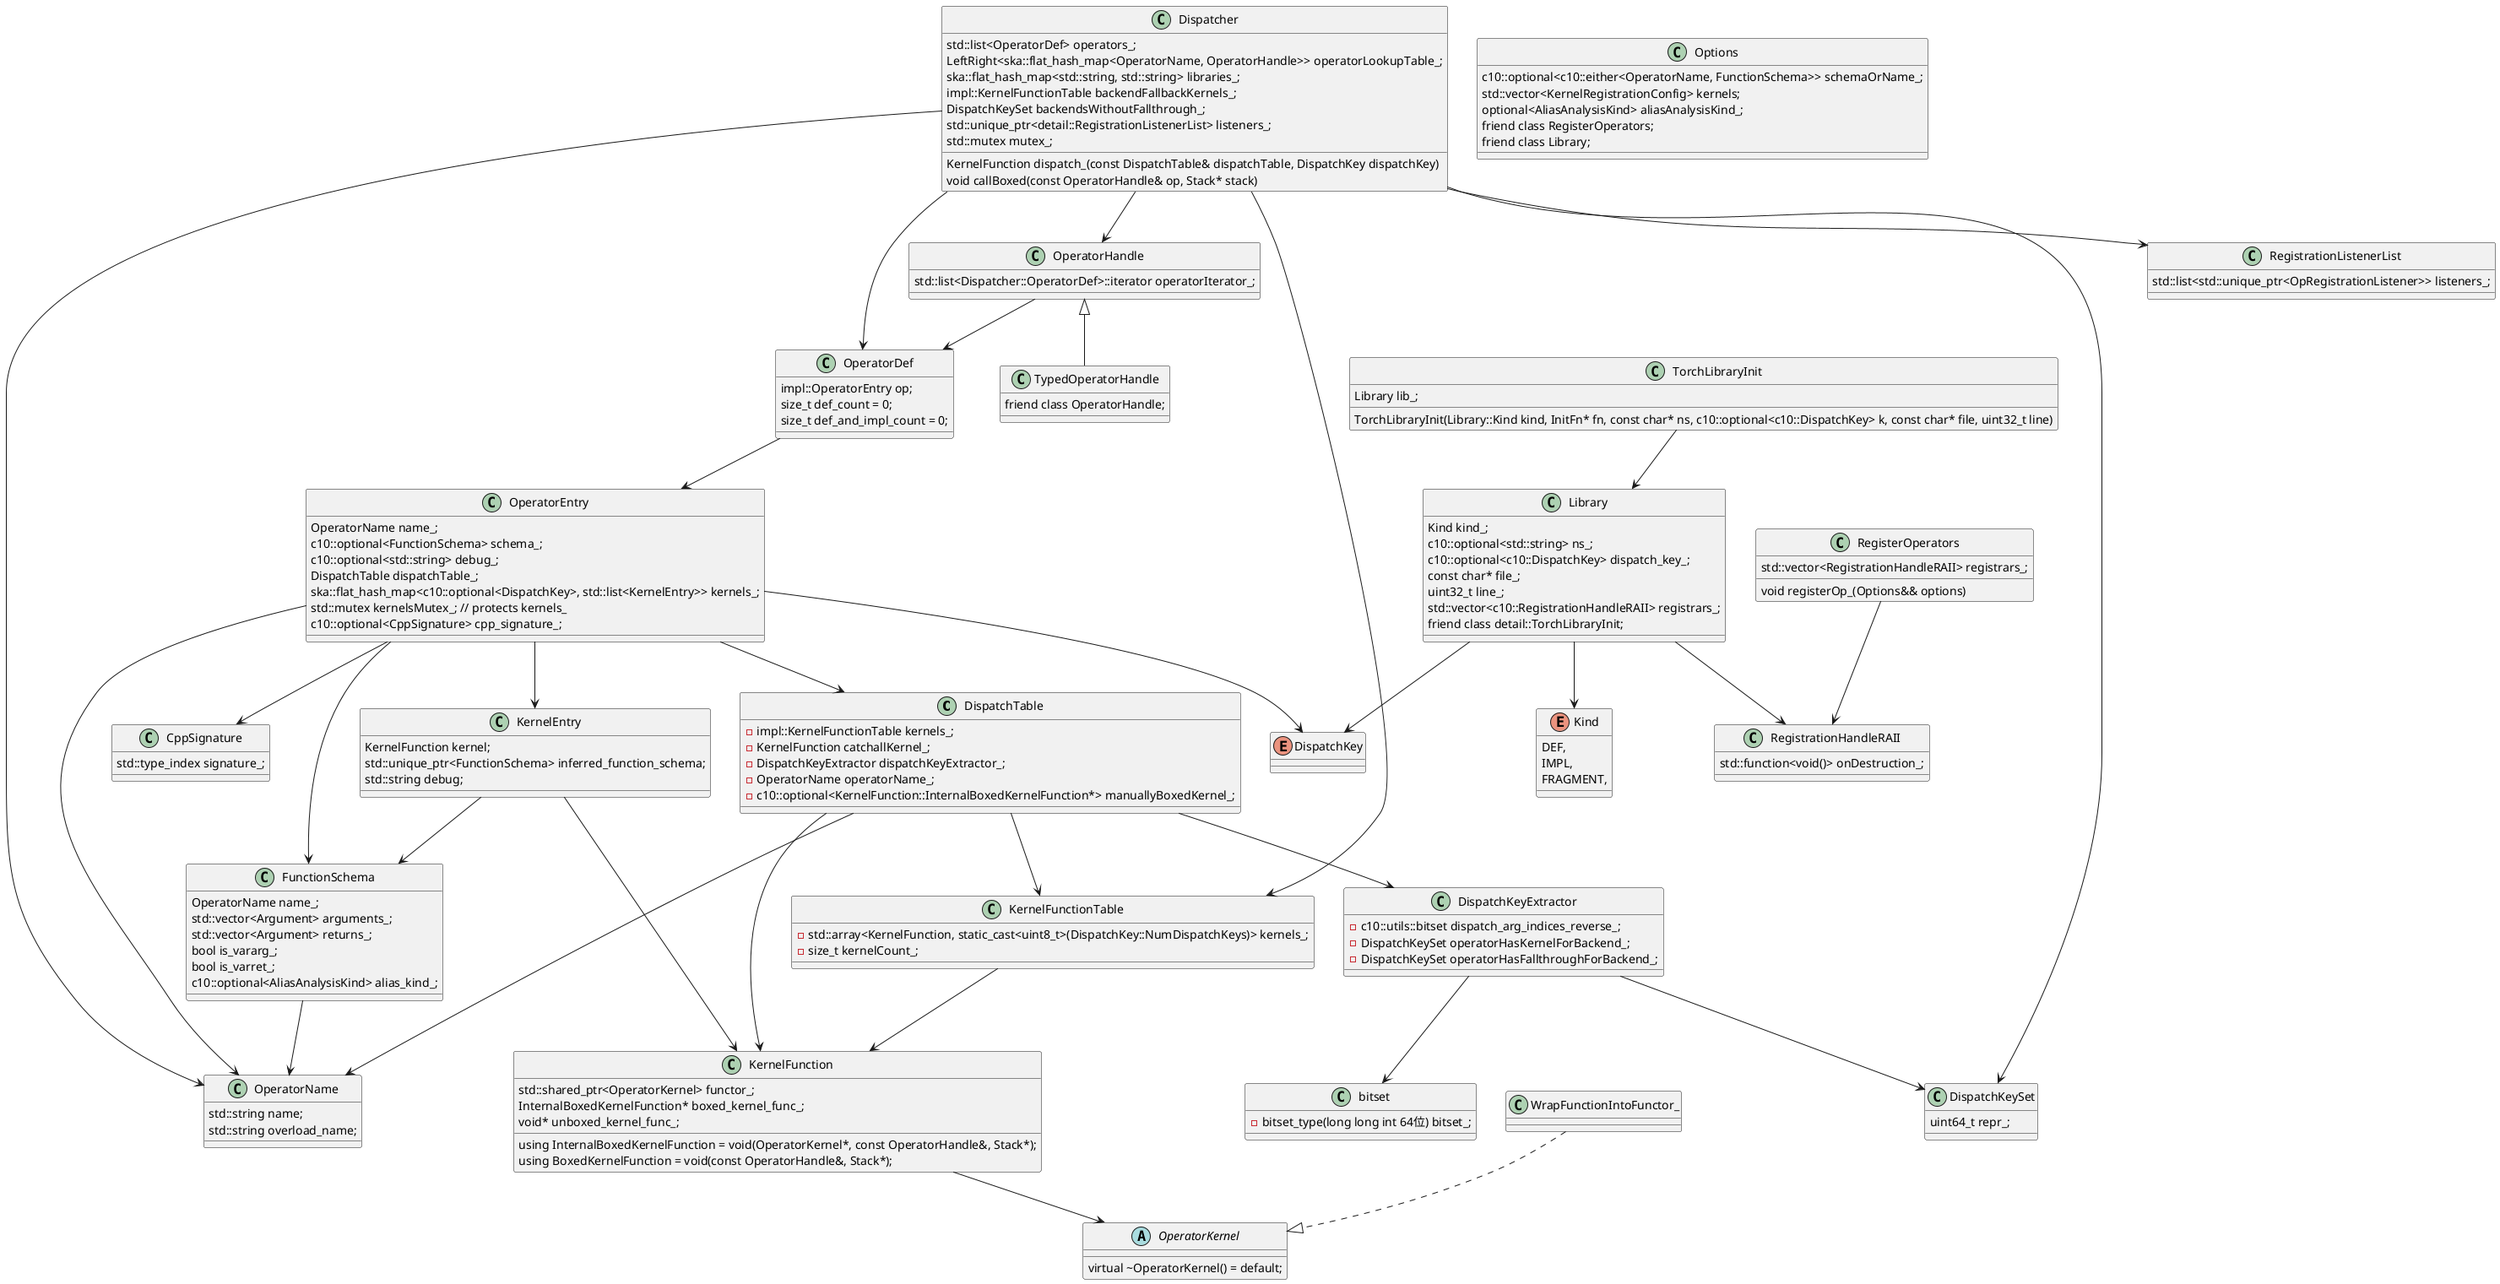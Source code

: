 @startuml
' 关联是类中包含另外的一个类，双方都知道对方的公共属性和方法，是双关联<-->.否者是单关联，-->指向被包含的那个类
class DispatchTable {
  ' 每一个算子都有一个DispatchTable
  ' 可以使用{filed}和{method}来显示的定义是方法还是属性
  ' +void setKernel(DispatchKey dispatchKey, KernelFunction kernel)
  ' +void setCatchallKernel(KernelFunction kernel)
  ' +const DispatchKeyExtractor& dispatchKeyExtractor()
  ' +const OperatorName& operatorName()
  ' +void registerSchema(const FunctionSchema& schema)
  ' +void deregisterSchema()
  ' +const KernelFunction* lookupCatchallKernel()
  ' +void setManuallyBoxedKernel_(KernelFunction::InternalBoxedKernelFunction* func) {
  -impl::KernelFunctionTable kernels_;
  -KernelFunction catchallKernel_;
  -DispatchKeyExtractor dispatchKeyExtractor_;
  -OperatorName operatorName_;
  -c10::optional<KernelFunction::InternalBoxedKernelFunction*> manuallyBoxedKernel_;
}

class KernelFunctionTable {
  ' +explicit KernelFunctionTable()
  ' +void setKernel(DispatchKey dispatchKey, KernelFunction kernel)
  ' +void removeKernelIfExists(DispatchKey dispatchKey)
  ' +const KernelFunction& operator[](DispatchKey dispatchKey) const
  ' +KernelFunction& operator[](DispatchKey dispatchKey)
  ' +size_t size() const
  ' +std::string dumpState() const;
  -{field}std::array<KernelFunction, static_cast<uint8_t>(DispatchKey::NumDispatchKeys)> kernels_;
  -size_t kernelCount_;
}


class DispatchKeyExtractor  {

  ' +static DispatchKeyExtractor make(const FunctionSchema& schema)
  ' static DispatchKeyExtractor makeUninitialized()
  ' void registerSchema(const FunctionSchema& schema)
  ' void deregisterSchema()
  ' DispatchKey getDispatchKeyBoxed(DispatchKeySet backendsWithoutFallthrough, const torch::jit::Stack* stack) const
  ' template<class... Args> DispatchKey getDispatchKeyUnboxed(DispatchKeySet backendsWithoutFallthrough, DispatchKeySet eligibleKeys, const Args&... args) const
  ' void setOperatorHasKernelForBackend(DispatchKey k, bool has_kernel);
  ' void setOperatorHasFallthroughForBackend(DispatchKey k, bool has_fallthrough);
  ' std::string dumpState() const;
  ' +void checkInvariants(const FunctionSchema& schema) const;
  ' -static c10::utils::bitset makeBitsetForDispatchArgs(const FunctionSchema& schema)
  ' -DispatchKey dispatchKeySetToDispatchKey_(DispatchKeySet backendsWithoutFallthrough,DispatchKeySet eligibleKeys,DispatchKeySet ks) const
  ' -explicit DispatchKeyExtractor(c10::utils::bitset dispatch_arg_indices_reverse)
  -c10::utils::bitset dispatch_arg_indices_reverse_;
  -DispatchKeySet operatorHasKernelForBackend_;
  -DispatchKeySet operatorHasFallthroughForBackend_;
}

abstract class OperatorKernel{
 virtual ~OperatorKernel() = default;
}

class DispatchKeySet{
  uint64_t repr_;
}

class bitset{
  -{field}bitset_type(long long int 64位) bitset_;
}

class OperatorName{
  std::string name;
  std::string overload_name;
}

class FunctionSchema{
  OperatorName name_;
  std::vector<Argument> arguments_;
  std::vector<Argument> returns_;
  ' // if true then this schema takes an arbitrary number of additional arguments
  ' // after the argument specified in arguments
  ' // currently this is used primarily to represent 'primitive' operators whose
  ' // arguments are not checked by schema
  bool is_vararg_;
  bool is_varret_;
  ' // if no alias information is directly specified, what kind of "default"
  ' // alias information should we infer?
  ' // NB: due to alias analysis kind merging, this may be nullopt.  Eventually
  ' // this should always be set no matter what
  c10::optional<AliasAnalysisKind> alias_kind_;
}
class KernelFunction{
  using InternalBoxedKernelFunction = void(OperatorKernel*, const OperatorHandle&, Stack*);
  ' // This is the public API for how boxed kernels are defined
  using BoxedKernelFunction = void(const OperatorHandle&, Stack*);
  std::shared_ptr<OperatorKernel> functor_;
  InternalBoxedKernelFunction* boxed_kernel_func_;
  void* unboxed_kernel_func_;
}

class WrapFunctionIntoFunctor_{
}
enum DispatchKey {
  ' Undefined = 0,
  ' CatchAll = Undefined,
  ' CPU, // registered at build/aten/src/ATen/CPUType.cpp
  ' CUDA, // registered at build/aten/src/ATen/CUDAType.cpp
  ' HIP, // NB: I think this is not actually used, due to Note [Masquerading as
  ' FPGA, // Xilinx support lives out of tree at https://gitlab.com/pytorch-complex/vitis_kernels
  ' MSNPU, // unused externally, but tested at
  ' XLA, // lives out of tree at https://github.com/pytorch/xla
  ' Vulkan,
  ' MKLDNN, 
  ' OpenGL,
  ' OpenCL,
  ' IDEEP,
  ' QuantizedCPU, // registered at build/aten/src/ATen/QuantizedCPUType.cpp
  ' QuantizedCUDA, // registered at build/aten/src/ATen/QuantizedCUDAType.cpp
  ' ComplexCPU, // lives out of tree at
  '             ' // https://gitlab.com/pytorch-complex/pytorch-cpu-strided-complex
  ' ComplexCUDA, // and
  '             '  // https://gitlab.com/pytorch-complex/pytorch-cuda-strided-complex
  ' CustomRNGKeyId,
  ' MkldnnCPU, // registered at build/aten/src/ATen/MkldnnCPUType.cpp
  ' SparseCPU, // registered at build/aten/src/ATen/SparseCPUType.cpp
  ' SparseCUDA, // registered at build/aten/src/ATen/SparseCUDAType.cpp
  ' SparseHIP, // TODO: I think this is not actually used, due to Note
  ' PrivateUse1,
  ' PrivateUse2,
  ' PrivateUse3,
  ' Meta,
  ' BackendSelect,
  ' Named,
  ' Autograd,
  ' Profiler,
  ' Tracer,
  ' XLAPreAutograd,
  ' Autocast,
  ' PrivateUse1_PreAutograd,
  ' PrivateUse2_PreAutograd,
  ' PrivateUse3_PreAutograd,
  ' Batched,
  ' TESTING_ONLY_GenericWrapper,
  ' TESTING_ONLY_GenericMode,
  ' NumDispatchKeys, // Sentinel
  ' CPUTensorId = CPU,
  ' CUDATensorId = CUDA,
}

class Dispatcher {
  ' 在pytorch中这个类的对象只有一个，因为采用的是单利模式
  KernelFunction dispatch_(const DispatchTable& dispatchTable, DispatchKey dispatchKey)
  void callBoxed(const OperatorHandle& op, Stack* stack) 
  std::list<OperatorDef> operators_;
  LeftRight<ska::flat_hash_map<OperatorName, OperatorHandle>> operatorLookupTable_;
  ' // Map from namespace to debug string (saying, e.g., where the library was defined)
  ska::flat_hash_map<std::string, std::string> libraries_;
  impl::KernelFunctionTable backendFallbackKernels_;
  ' // Set of backends which have specified they do NOT want fallthrough behavior
  ' // (we store the inverse because it avoids a negation when we use this for
  ' // masking)
  DispatchKeySet backendsWithoutFallthrough_;
  std::unique_ptr<detail::RegistrationListenerList> listeners_;
  std::mutex mutex_;
}

class OperatorDef {
  impl::OperatorEntry op;
  size_t def_count = 0;
  size_t def_and_impl_count = 0;
}

class OperatorHandle {
  std::list<Dispatcher::OperatorDef>::iterator operatorIterator_;
}
class TypedOperatorHandle{
  friend class OperatorHandle;  
}
class OperatorEntry {
  OperatorName name_;
  c10::optional<FunctionSchema> schema_;
  c10::optional<std::string> debug_;
  ' // INVARIANT: schema_.has_value() == debug_.has_value()
  ' // The dispatchTable stores the current kernel for each dispatch key
  DispatchTable dispatchTable_;
  ska::flat_hash_map<c10::optional<DispatchKey>, std::list<KernelEntry>> kernels_;
  std::mutex kernelsMutex_; // protects kernels_
  c10::optional<CppSignature> cpp_signature_;
}

class RegistrationHandleRAII {
  {field}std::function<void()> onDestruction_;
}

class RegistrationListenerList {
  {field}std::list<std::unique_ptr<OpRegistrationListener>> listeners_;
}
class KernelEntry {
  KernelFunction kernel;
  std::unique_ptr<FunctionSchema> inferred_function_schema;
  std::string debug;
}
class CppSignature{
  std::type_index signature_;
}

class RegisterOperators{
  void registerOp_(Options&& options)
  std::vector<RegistrationHandleRAII> registrars_;
}
class Options{
  c10::optional<c10::either<OperatorName, FunctionSchema>> schemaOrName_;
  std::vector<KernelRegistrationConfig> kernels;
  optional<AliasAnalysisKind> aliasAnalysisKind_;
  friend class RegisterOperators;
  friend class Library;
}
enum Kind {
    DEF, 
    IMPL,
    FRAGMENT,
}
class Library {
  Kind kind_;
  c10::optional<std::string> ns_;
  c10::optional<c10::DispatchKey> dispatch_key_;
  const char* file_;
  uint32_t line_;
  ' //registrars_这个里面会存储schema以及对应版本的实现实现函数
  std::vector<c10::RegistrationHandleRAII> registrars_;
  friend class detail::TorchLibraryInit;
}
class TorchLibraryInit {
  ' using InitFn = void(Library&);
  Library lib_;
  TorchLibraryInit(Library::Kind kind, InitFn* fn, const char* ns, c10::optional<c10::DispatchKey> k, const char* file, uint32_t line)
}
DispatchTable-->KernelFunction
DispatchTable-->DispatchKeyExtractor
DispatchTable-->OperatorName
DispatchTable-->KernelFunctionTable
KernelFunctionTable-->KernelFunction
DispatchKeyExtractor-->DispatchKeySet
DispatchKeyExtractor-->bitset
KernelFunction-->OperatorKernel
FunctionSchema-->OperatorName
WrapFunctionIntoFunctor_..|>OperatorKernel
Dispatcher-->OperatorDef
Dispatcher-->OperatorHandle
Dispatcher-->RegistrationListenerList
Dispatcher-->OperatorName
Dispatcher-->KernelFunctionTable
Dispatcher-->DispatchKeySet
OperatorDef-->OperatorEntry
OperatorHandle-->OperatorDef
OperatorHandle<|--TypedOperatorHandle
OperatorEntry-->DispatchTable
OperatorEntry-->OperatorName
OperatorEntry-->FunctionSchema
OperatorEntry-->DispatchKey
OperatorEntry-->KernelEntry
OperatorEntry-->CppSignature
KernelEntry-->KernelFunction
KernelEntry-->FunctionSchema
RegisterOperators-->RegistrationHandleRAII
' RegisterOperators<<friend>>Options
Library-->DispatchKey
Library-->RegistrationHandleRAII
Library-->Kind
TorchLibraryInit-->Library
@enduml